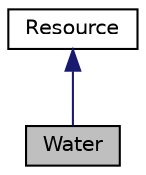 digraph "Water"
{
 // LATEX_PDF_SIZE
  edge [fontname="Helvetica",fontsize="10",labelfontname="Helvetica",labelfontsize="10"];
  node [fontname="Helvetica",fontsize="10",shape=record];
  Node1 [label="Water",height=0.2,width=0.4,color="black", fillcolor="grey75", style="filled", fontcolor="black",tooltip="Represents a water resource with capacity management."];
  Node2 -> Node1 [dir="back",color="midnightblue",fontsize="10",style="solid"];
  Node2 [label="Resource",height=0.2,width=0.4,color="black", fillcolor="white", style="filled",URL="$classResource.html",tooltip="Abstract base class representing a resource."];
}

